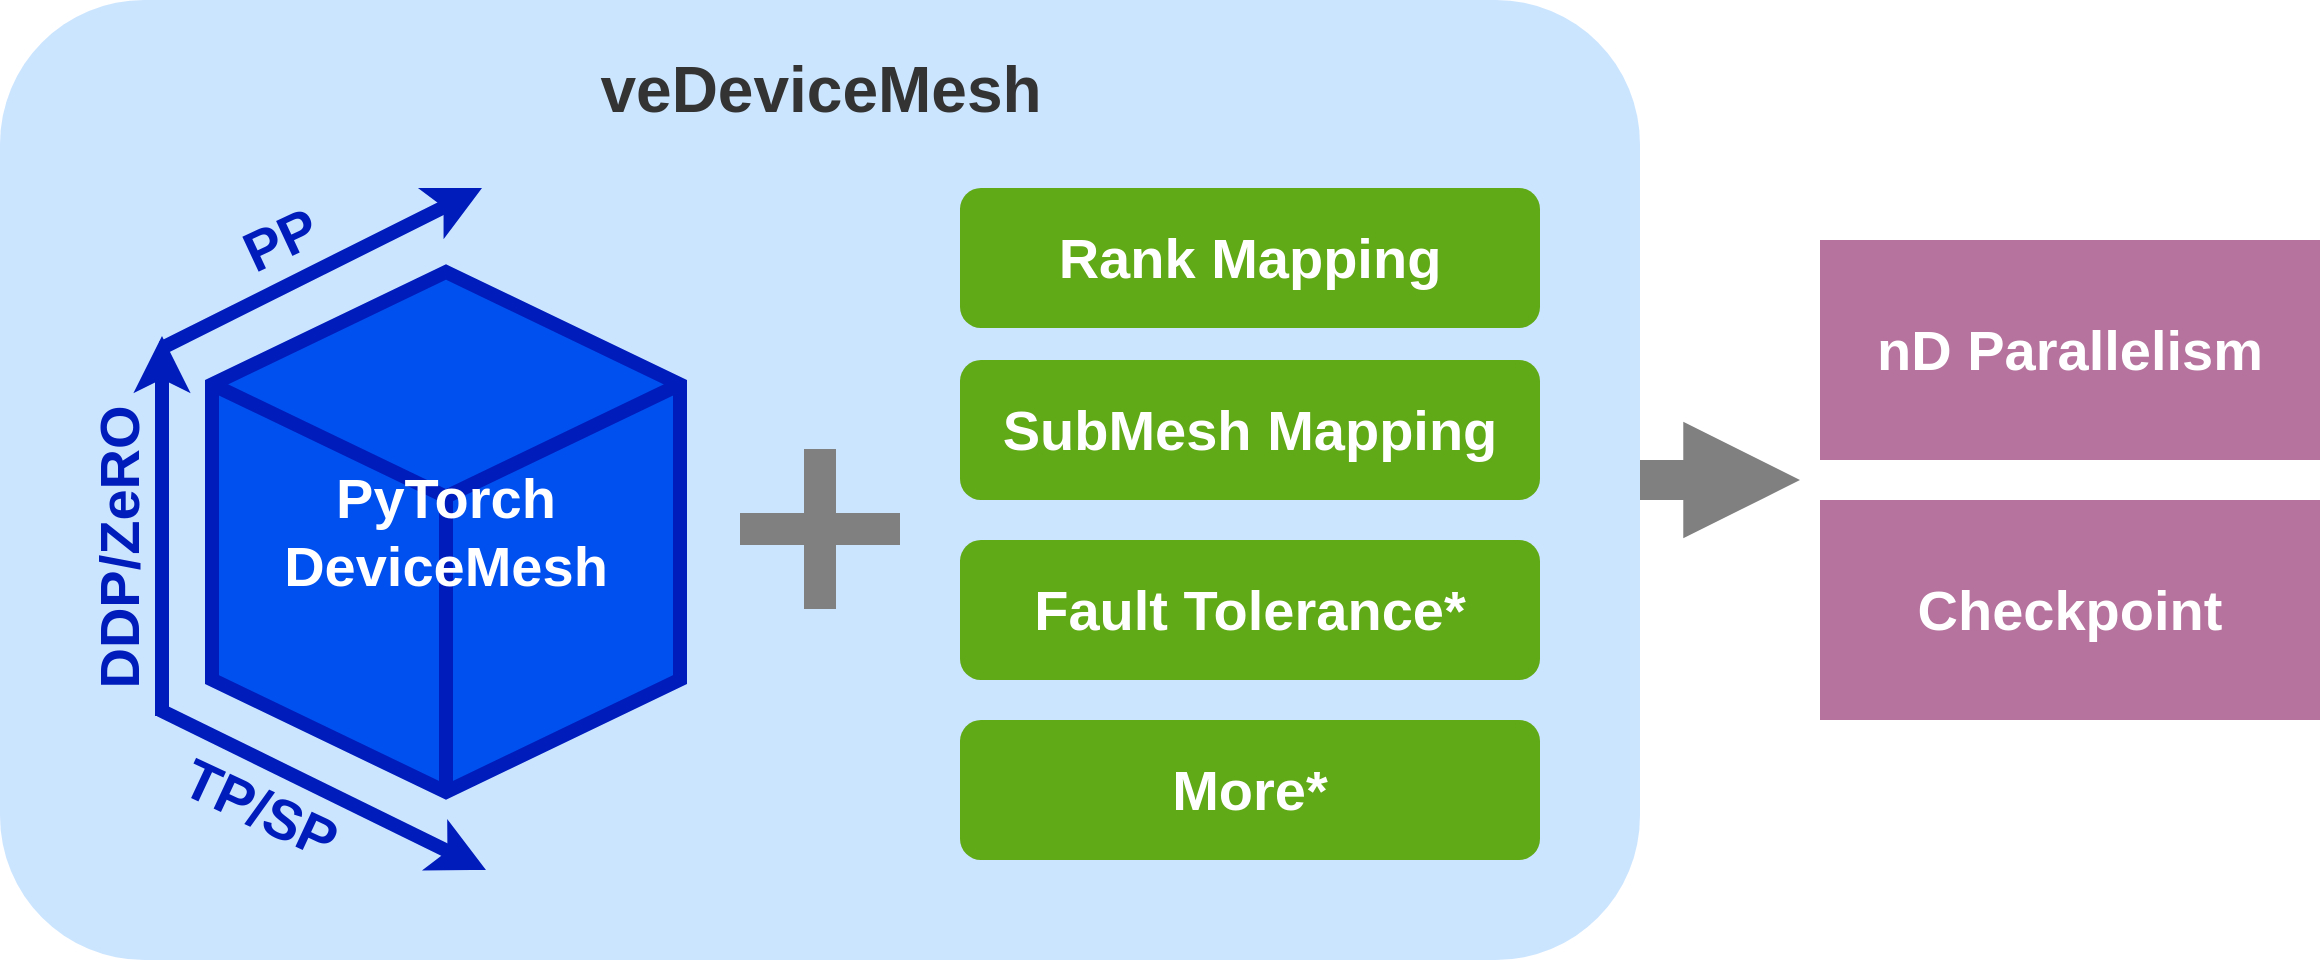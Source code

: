 <mxfile version="23.1.5" type="device">
  <diagram name="Page-1" id="u5EL-flUZFRyIjGby143">
    <mxGraphModel dx="-607" dy="1134" grid="1" gridSize="10" guides="1" tooltips="1" connect="1" arrows="1" fold="1" page="1" pageScale="1" pageWidth="1200" pageHeight="500" math="0" shadow="0">
      <root>
        <mxCell id="0" />
        <mxCell id="1" parent="0" />
        <mxCell id="UDgk8hJK_uCCzuhmKTtT-180" value="" style="group" vertex="1" connectable="0" parent="1">
          <mxGeometry x="2423" y="10" width="820" height="480" as="geometry" />
        </mxCell>
        <mxCell id="r3vE6sDObE7UuL9p5Y6n-1" value="" style="rounded=1;whiteSpace=wrap;html=1;fillColor=#cce5ff;strokeWidth=4;strokeColor=none;" parent="UDgk8hJK_uCCzuhmKTtT-180" vertex="1">
          <mxGeometry width="820" height="480" as="geometry" />
        </mxCell>
        <mxCell id="UDgk8hJK_uCCzuhmKTtT-148" value="" style="group" vertex="1" connectable="0" parent="UDgk8hJK_uCCzuhmKTtT-180">
          <mxGeometry x="80" y="94" width="260" height="341" as="geometry" />
        </mxCell>
        <mxCell id="UDgk8hJK_uCCzuhmKTtT-140" value="&lt;font style=&quot;font-size: 28px;&quot;&gt;PyTorch &lt;br style=&quot;font-size: 28px;&quot;&gt;DeviceMesh&lt;/font&gt;" style="html=1;whiteSpace=wrap;shape=isoCube2;backgroundOutline=1;isoAngle=15;strokeWidth=7;fillColor=#0050ef;fontColor=#ffffff;strokeColor=#001DBC;fontSize=28;fontStyle=1;container=0;" vertex="1" parent="UDgk8hJK_uCCzuhmKTtT-148">
          <mxGeometry x="26" y="42" width="234" height="260" as="geometry" />
        </mxCell>
        <mxCell id="UDgk8hJK_uCCzuhmKTtT-141" value="" style="endArrow=classic;html=1;rounded=0;fillColor=#0050ef;strokeColor=#001DBC;strokeWidth=7;" edge="1" parent="UDgk8hJK_uCCzuhmKTtT-148">
          <mxGeometry width="50" height="50" relative="1" as="geometry">
            <mxPoint x="1" y="80" as="sourcePoint" />
            <mxPoint x="161" as="targetPoint" />
          </mxGeometry>
        </mxCell>
        <mxCell id="UDgk8hJK_uCCzuhmKTtT-147" value="&lt;font style=&quot;font-size: 28px;&quot; color=&quot;#001dbc&quot;&gt;&lt;b&gt;PP&lt;/b&gt;&lt;/font&gt;" style="edgeLabel;html=1;align=center;verticalAlign=middle;resizable=0;points=[];labelBackgroundColor=none;rotation=-25;container=0;" vertex="1" connectable="0" parent="UDgk8hJK_uCCzuhmKTtT-141">
          <mxGeometry x="-0.028" y="1" relative="1" as="geometry">
            <mxPoint x="-19" y="-14" as="offset" />
          </mxGeometry>
        </mxCell>
        <mxCell id="UDgk8hJK_uCCzuhmKTtT-142" value="" style="endArrow=classic;html=1;rounded=0;fillColor=#0050ef;strokeColor=#001DBC;strokeWidth=7;" edge="1" parent="UDgk8hJK_uCCzuhmKTtT-148">
          <mxGeometry width="50" height="50" relative="1" as="geometry">
            <mxPoint x="1" y="264" as="sourcePoint" />
            <mxPoint x="1" y="74" as="targetPoint" />
          </mxGeometry>
        </mxCell>
        <mxCell id="UDgk8hJK_uCCzuhmKTtT-146" value="DDP/ZeRO" style="edgeLabel;html=1;align=center;verticalAlign=middle;resizable=0;points=[];fontSize=28;fontStyle=1;labelBackgroundColor=none;fontColor=#001DBC;rotation=-90;container=0;" vertex="1" connectable="0" parent="UDgk8hJK_uCCzuhmKTtT-142">
          <mxGeometry x="-0.114" y="-1" relative="1" as="geometry">
            <mxPoint x="-23" as="offset" />
          </mxGeometry>
        </mxCell>
        <mxCell id="UDgk8hJK_uCCzuhmKTtT-143" value="" style="endArrow=classic;html=1;rounded=0;fillColor=#0050ef;strokeColor=#001DBC;strokeWidth=7;" edge="1" parent="UDgk8hJK_uCCzuhmKTtT-148">
          <mxGeometry width="50" height="50" relative="1" as="geometry">
            <mxPoint y="261" as="sourcePoint" />
            <mxPoint x="163" y="341" as="targetPoint" />
          </mxGeometry>
        </mxCell>
        <mxCell id="UDgk8hJK_uCCzuhmKTtT-144" value="&lt;font style=&quot;font-size: 28px;&quot;&gt;&lt;span&gt;TP/SP&lt;/span&gt;&lt;/font&gt;" style="edgeLabel;html=1;align=center;verticalAlign=middle;resizable=0;points=[];labelBackgroundColor=none;rotation=25;fontColor=#001DBC;fontStyle=1;container=0;" vertex="1" connectable="0" parent="UDgk8hJK_uCCzuhmKTtT-143">
          <mxGeometry x="-0.139" y="-5" relative="1" as="geometry">
            <mxPoint x="-18" y="10" as="offset" />
          </mxGeometry>
        </mxCell>
        <mxCell id="UDgk8hJK_uCCzuhmKTtT-150" value="&lt;b&gt;Rank Mapping&lt;/b&gt;" style="rounded=1;whiteSpace=wrap;html=1;fillColor=#60a917;fontColor=#ffffff;strokeColor=none;fontSize=28;" vertex="1" parent="UDgk8hJK_uCCzuhmKTtT-180">
          <mxGeometry x="480" y="94" width="290" height="70" as="geometry" />
        </mxCell>
        <mxCell id="UDgk8hJK_uCCzuhmKTtT-151" value="&lt;b&gt;SubMesh Mapping&lt;/b&gt;" style="rounded=1;whiteSpace=wrap;html=1;fillColor=#60a917;fontColor=#ffffff;strokeColor=none;fontSize=28;" vertex="1" parent="UDgk8hJK_uCCzuhmKTtT-180">
          <mxGeometry x="480" y="180" width="290" height="70" as="geometry" />
        </mxCell>
        <mxCell id="UDgk8hJK_uCCzuhmKTtT-176" value="&lt;b&gt;Fault Tolerance*&lt;/b&gt;" style="rounded=1;whiteSpace=wrap;html=1;fillColor=#60a917;fontColor=#ffffff;strokeColor=none;fontSize=28;" vertex="1" parent="UDgk8hJK_uCCzuhmKTtT-180">
          <mxGeometry x="480" y="270" width="290" height="70" as="geometry" />
        </mxCell>
        <mxCell id="UDgk8hJK_uCCzuhmKTtT-177" value="&lt;b&gt;More*&lt;/b&gt;" style="rounded=1;whiteSpace=wrap;html=1;fillColor=#60a917;fontColor=#ffffff;strokeColor=none;fontSize=28;" vertex="1" parent="UDgk8hJK_uCCzuhmKTtT-180">
          <mxGeometry x="480" y="360" width="290" height="70" as="geometry" />
        </mxCell>
        <mxCell id="UDgk8hJK_uCCzuhmKTtT-178" value="" style="shape=cross;whiteSpace=wrap;html=1;strokeColor=none;fillColor=#808080;" vertex="1" parent="UDgk8hJK_uCCzuhmKTtT-180">
          <mxGeometry x="370" y="224.5" width="80" height="80" as="geometry" />
        </mxCell>
        <mxCell id="UDgk8hJK_uCCzuhmKTtT-179" value="veDeviceMesh" style="text;html=1;align=center;verticalAlign=middle;resizable=0;points=[];autosize=1;strokeColor=none;fillColor=none;fontSize=32;fontStyle=1;fontColor=#333333;" vertex="1" parent="UDgk8hJK_uCCzuhmKTtT-180">
          <mxGeometry x="290" y="20" width="240" height="50" as="geometry" />
        </mxCell>
        <mxCell id="UDgk8hJK_uCCzuhmKTtT-182" value="" style="endArrow=block;html=1;rounded=0;exitX=1;exitY=0.5;exitDx=0;exitDy=0;strokeWidth=20;fillColor=#eeeeee;strokeColor=#808080;endFill=1;fontSize=32;" edge="1" parent="1" source="r3vE6sDObE7UuL9p5Y6n-1">
          <mxGeometry width="50" height="50" relative="1" as="geometry">
            <mxPoint x="3053" y="215" as="sourcePoint" />
            <mxPoint x="3323" y="250" as="targetPoint" />
          </mxGeometry>
        </mxCell>
        <mxCell id="UDgk8hJK_uCCzuhmKTtT-185" value="nD Parallelism" style="rounded=0;whiteSpace=wrap;html=1;fillColor=#B5739D;strokeColor=none;fontSize=28;fontColor=#FFFFFF;fontStyle=1" vertex="1" parent="1">
          <mxGeometry x="3333" y="130" width="250" height="110" as="geometry" />
        </mxCell>
        <mxCell id="UDgk8hJK_uCCzuhmKTtT-186" value="Checkpoint" style="rounded=0;whiteSpace=wrap;html=1;fillColor=#B5739D;strokeColor=none;fontSize=28;fontColor=#FFFFFF;fontStyle=1" vertex="1" parent="1">
          <mxGeometry x="3333" y="260" width="250" height="110" as="geometry" />
        </mxCell>
      </root>
    </mxGraphModel>
  </diagram>
</mxfile>
